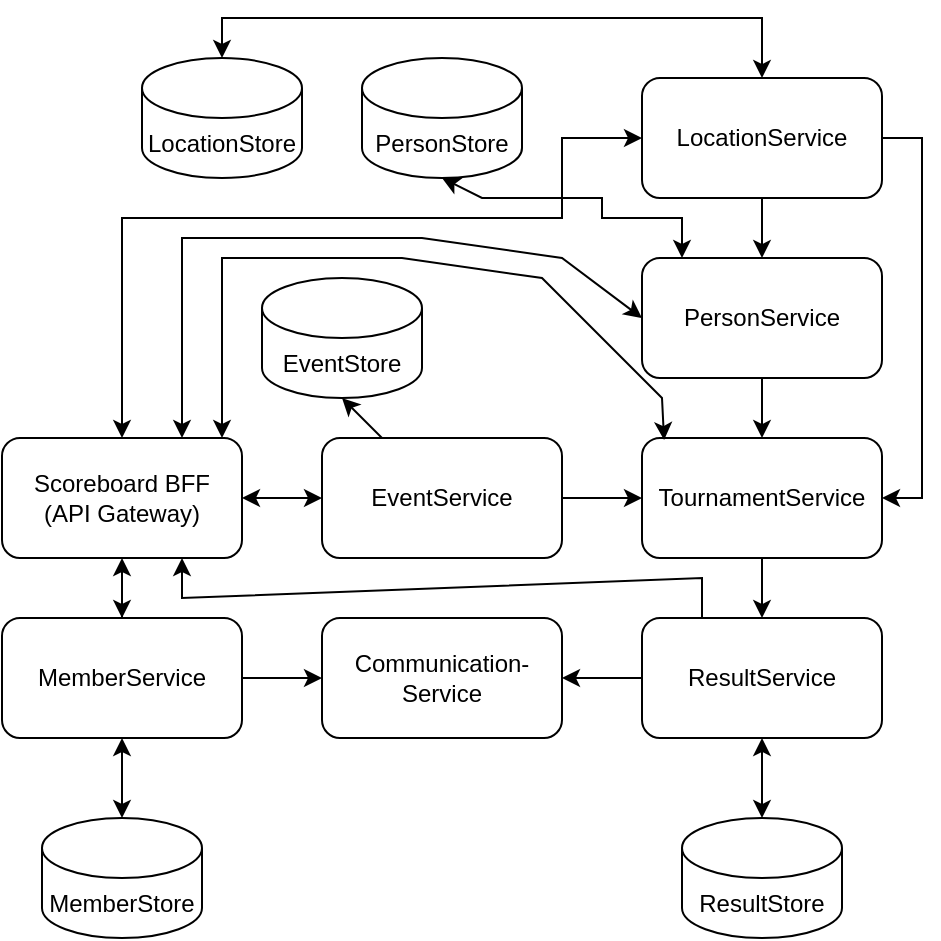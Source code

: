 <mxfile version="20.6.0" type="github">
  <diagram id="nEZYaVuY15sYD9cWiAjQ" name="Page-1">
    <mxGraphModel dx="1422" dy="780" grid="1" gridSize="10" guides="1" tooltips="1" connect="1" arrows="1" fold="1" page="1" pageScale="1" pageWidth="850" pageHeight="1100" math="0" shadow="0">
      <root>
        <mxCell id="0" />
        <mxCell id="1" parent="0" />
        <mxCell id="i61vDdcPnXX9wRgOhFNv-5" value="&lt;div&gt;Scoreboard BFF &lt;br&gt;&lt;/div&gt;&lt;div&gt;(API Gateway)&lt;/div&gt;" style="rounded=1;whiteSpace=wrap;html=1;" vertex="1" parent="1">
          <mxGeometry x="40" y="350" width="120" height="60" as="geometry" />
        </mxCell>
        <mxCell id="i61vDdcPnXX9wRgOhFNv-8" value="LocationService" style="rounded=1;whiteSpace=wrap;html=1;" vertex="1" parent="1">
          <mxGeometry x="360" y="170" width="120" height="60" as="geometry" />
        </mxCell>
        <mxCell id="i61vDdcPnXX9wRgOhFNv-9" value="MemberService" style="rounded=1;whiteSpace=wrap;html=1;" vertex="1" parent="1">
          <mxGeometry x="40" y="440" width="120" height="60" as="geometry" />
        </mxCell>
        <mxCell id="i61vDdcPnXX9wRgOhFNv-10" value="" style="endArrow=classic;startArrow=classic;html=1;rounded=0;entryX=0.5;entryY=1;entryDx=0;entryDy=0;" edge="1" parent="1" target="i61vDdcPnXX9wRgOhFNv-5">
          <mxGeometry width="50" height="50" relative="1" as="geometry">
            <mxPoint x="100" y="440" as="sourcePoint" />
            <mxPoint x="450" y="370" as="targetPoint" />
            <Array as="points">
              <mxPoint x="100" y="430" />
              <mxPoint x="100" y="440" />
            </Array>
          </mxGeometry>
        </mxCell>
        <mxCell id="i61vDdcPnXX9wRgOhFNv-14" value="PersonService" style="rounded=1;whiteSpace=wrap;html=1;" vertex="1" parent="1">
          <mxGeometry x="360" y="260" width="120" height="60" as="geometry" />
        </mxCell>
        <mxCell id="i61vDdcPnXX9wRgOhFNv-15" value="TournamentService" style="rounded=1;whiteSpace=wrap;html=1;" vertex="1" parent="1">
          <mxGeometry x="360" y="350" width="120" height="60" as="geometry" />
        </mxCell>
        <mxCell id="i61vDdcPnXX9wRgOhFNv-16" value="ResultService" style="rounded=1;whiteSpace=wrap;html=1;" vertex="1" parent="1">
          <mxGeometry x="360" y="440" width="120" height="60" as="geometry" />
        </mxCell>
        <mxCell id="i61vDdcPnXX9wRgOhFNv-20" value="EventService" style="rounded=1;whiteSpace=wrap;html=1;" vertex="1" parent="1">
          <mxGeometry x="200" y="350" width="120" height="60" as="geometry" />
        </mxCell>
        <mxCell id="i61vDdcPnXX9wRgOhFNv-21" value="" style="endArrow=classic;startArrow=classic;html=1;rounded=0;exitX=1;exitY=0.5;exitDx=0;exitDy=0;" edge="1" parent="1" source="i61vDdcPnXX9wRgOhFNv-5">
          <mxGeometry width="50" height="50" relative="1" as="geometry">
            <mxPoint x="400" y="420" as="sourcePoint" />
            <mxPoint x="200" y="380" as="targetPoint" />
            <Array as="points" />
          </mxGeometry>
        </mxCell>
        <mxCell id="i61vDdcPnXX9wRgOhFNv-25" value="MemberStore" style="shape=cylinder3;whiteSpace=wrap;html=1;boundedLbl=1;backgroundOutline=1;size=15;" vertex="1" parent="1">
          <mxGeometry x="60" y="540" width="80" height="60" as="geometry" />
        </mxCell>
        <mxCell id="i61vDdcPnXX9wRgOhFNv-26" value="LocationStore" style="shape=cylinder3;whiteSpace=wrap;html=1;boundedLbl=1;backgroundOutline=1;size=15;" vertex="1" parent="1">
          <mxGeometry x="110" y="160" width="80" height="60" as="geometry" />
        </mxCell>
        <mxCell id="i61vDdcPnXX9wRgOhFNv-27" value="" style="endArrow=classic;startArrow=classic;html=1;rounded=0;entryX=0.5;entryY=1;entryDx=0;entryDy=0;exitX=0.5;exitY=0;exitDx=0;exitDy=0;exitPerimeter=0;" edge="1" parent="1" source="i61vDdcPnXX9wRgOhFNv-25" target="i61vDdcPnXX9wRgOhFNv-9">
          <mxGeometry width="50" height="50" relative="1" as="geometry">
            <mxPoint x="60" y="600" as="sourcePoint" />
            <mxPoint x="110" y="550" as="targetPoint" />
            <Array as="points">
              <mxPoint x="100" y="520" />
            </Array>
          </mxGeometry>
        </mxCell>
        <mxCell id="i61vDdcPnXX9wRgOhFNv-30" value="" style="endArrow=classic;html=1;rounded=0;entryX=0;entryY=0.5;entryDx=0;entryDy=0;exitX=1;exitY=0.5;exitDx=0;exitDy=0;" edge="1" parent="1" source="i61vDdcPnXX9wRgOhFNv-20" target="i61vDdcPnXX9wRgOhFNv-15">
          <mxGeometry width="50" height="50" relative="1" as="geometry">
            <mxPoint x="360" y="450" as="sourcePoint" />
            <mxPoint x="450" y="370" as="targetPoint" />
          </mxGeometry>
        </mxCell>
        <mxCell id="i61vDdcPnXX9wRgOhFNv-31" value="" style="endArrow=classic;html=1;rounded=0;entryX=0.5;entryY=0;entryDx=0;entryDy=0;exitX=0.5;exitY=1;exitDx=0;exitDy=0;" edge="1" parent="1" source="i61vDdcPnXX9wRgOhFNv-15" target="i61vDdcPnXX9wRgOhFNv-16">
          <mxGeometry width="50" height="50" relative="1" as="geometry">
            <mxPoint x="400" y="420" as="sourcePoint" />
            <mxPoint x="450" y="370" as="targetPoint" />
          </mxGeometry>
        </mxCell>
        <mxCell id="i61vDdcPnXX9wRgOhFNv-32" value="ResultStore" style="shape=cylinder3;whiteSpace=wrap;html=1;boundedLbl=1;backgroundOutline=1;size=15;" vertex="1" parent="1">
          <mxGeometry x="380" y="540" width="80" height="60" as="geometry" />
        </mxCell>
        <mxCell id="i61vDdcPnXX9wRgOhFNv-36" value="" style="endArrow=classic;startArrow=classic;html=1;rounded=0;entryX=0.092;entryY=0.017;entryDx=0;entryDy=0;entryPerimeter=0;" edge="1" parent="1" target="i61vDdcPnXX9wRgOhFNv-15">
          <mxGeometry width="50" height="50" relative="1" as="geometry">
            <mxPoint x="150" y="350" as="sourcePoint" />
            <mxPoint x="460" y="290" as="targetPoint" />
            <Array as="points">
              <mxPoint x="150" y="340" />
              <mxPoint x="150" y="330" />
              <mxPoint x="150" y="260" />
              <mxPoint x="240" y="260" />
              <mxPoint x="310" y="270" />
              <mxPoint x="370" y="330" />
            </Array>
          </mxGeometry>
        </mxCell>
        <mxCell id="i61vDdcPnXX9wRgOhFNv-39" value="" style="endArrow=classic;startArrow=classic;html=1;rounded=0;exitX=0.75;exitY=0;exitDx=0;exitDy=0;entryX=0;entryY=0.5;entryDx=0;entryDy=0;" edge="1" parent="1" source="i61vDdcPnXX9wRgOhFNv-5" target="i61vDdcPnXX9wRgOhFNv-14">
          <mxGeometry width="50" height="50" relative="1" as="geometry">
            <mxPoint x="400" y="420" as="sourcePoint" />
            <mxPoint x="450" y="370" as="targetPoint" />
            <Array as="points">
              <mxPoint x="130" y="250" />
              <mxPoint x="250" y="250" />
              <mxPoint x="320" y="260" />
            </Array>
          </mxGeometry>
        </mxCell>
        <mxCell id="i61vDdcPnXX9wRgOhFNv-40" value="PersonStore" style="shape=cylinder3;whiteSpace=wrap;html=1;boundedLbl=1;backgroundOutline=1;size=15;" vertex="1" parent="1">
          <mxGeometry x="220" y="160" width="80" height="60" as="geometry" />
        </mxCell>
        <mxCell id="i61vDdcPnXX9wRgOhFNv-43" value="" style="endArrow=classic;startArrow=classic;html=1;rounded=0;exitX=0.5;exitY=0;exitDx=0;exitDy=0;entryX=0;entryY=0.5;entryDx=0;entryDy=0;" edge="1" parent="1" source="i61vDdcPnXX9wRgOhFNv-5" target="i61vDdcPnXX9wRgOhFNv-8">
          <mxGeometry width="50" height="50" relative="1" as="geometry">
            <mxPoint x="400" y="420" as="sourcePoint" />
            <mxPoint x="450" y="370" as="targetPoint" />
            <Array as="points">
              <mxPoint x="100" y="240" />
              <mxPoint x="220" y="240" />
              <mxPoint x="320" y="240" />
              <mxPoint x="320" y="200" />
            </Array>
          </mxGeometry>
        </mxCell>
        <mxCell id="i61vDdcPnXX9wRgOhFNv-44" value="Communication-Service" style="rounded=1;whiteSpace=wrap;html=1;" vertex="1" parent="1">
          <mxGeometry x="200" y="440" width="120" height="60" as="geometry" />
        </mxCell>
        <mxCell id="i61vDdcPnXX9wRgOhFNv-45" value="" style="endArrow=classic;html=1;rounded=0;exitX=0;exitY=0.5;exitDx=0;exitDy=0;entryX=1;entryY=0.5;entryDx=0;entryDy=0;" edge="1" parent="1" source="i61vDdcPnXX9wRgOhFNv-16" target="i61vDdcPnXX9wRgOhFNv-44">
          <mxGeometry width="50" height="50" relative="1" as="geometry">
            <mxPoint x="400" y="420" as="sourcePoint" />
            <mxPoint x="450" y="370" as="targetPoint" />
          </mxGeometry>
        </mxCell>
        <mxCell id="i61vDdcPnXX9wRgOhFNv-46" value="" style="endArrow=classic;html=1;rounded=0;exitX=1;exitY=0.5;exitDx=0;exitDy=0;entryX=0;entryY=0.5;entryDx=0;entryDy=0;" edge="1" parent="1" source="i61vDdcPnXX9wRgOhFNv-9" target="i61vDdcPnXX9wRgOhFNv-44">
          <mxGeometry width="50" height="50" relative="1" as="geometry">
            <mxPoint x="400" y="420" as="sourcePoint" />
            <mxPoint x="450" y="370" as="targetPoint" />
          </mxGeometry>
        </mxCell>
        <mxCell id="i61vDdcPnXX9wRgOhFNv-47" value="" style="endArrow=classic;html=1;rounded=0;exitX=0.25;exitY=0;exitDx=0;exitDy=0;entryX=0.75;entryY=1;entryDx=0;entryDy=0;" edge="1" parent="1" source="i61vDdcPnXX9wRgOhFNv-16" target="i61vDdcPnXX9wRgOhFNv-5">
          <mxGeometry width="50" height="50" relative="1" as="geometry">
            <mxPoint x="400" y="420" as="sourcePoint" />
            <mxPoint x="390" y="420" as="targetPoint" />
            <Array as="points">
              <mxPoint x="390" y="420" />
              <mxPoint x="130" y="430" />
            </Array>
          </mxGeometry>
        </mxCell>
        <mxCell id="i61vDdcPnXX9wRgOhFNv-48" value="" style="endArrow=classic;html=1;rounded=0;entryX=0.5;entryY=0;entryDx=0;entryDy=0;exitX=0.5;exitY=1;exitDx=0;exitDy=0;" edge="1" parent="1" source="i61vDdcPnXX9wRgOhFNv-14" target="i61vDdcPnXX9wRgOhFNv-15">
          <mxGeometry width="50" height="50" relative="1" as="geometry">
            <mxPoint x="540" y="380" as="sourcePoint" />
            <mxPoint x="430" y="450" as="targetPoint" />
          </mxGeometry>
        </mxCell>
        <mxCell id="i61vDdcPnXX9wRgOhFNv-49" value="" style="endArrow=classic;html=1;rounded=0;entryX=0.5;entryY=0;entryDx=0;entryDy=0;exitX=0.5;exitY=1;exitDx=0;exitDy=0;" edge="1" parent="1" source="i61vDdcPnXX9wRgOhFNv-8" target="i61vDdcPnXX9wRgOhFNv-14">
          <mxGeometry width="50" height="50" relative="1" as="geometry">
            <mxPoint x="430" y="330" as="sourcePoint" />
            <mxPoint x="430" y="360" as="targetPoint" />
            <Array as="points" />
          </mxGeometry>
        </mxCell>
        <mxCell id="i61vDdcPnXX9wRgOhFNv-51" value="" style="endArrow=classic;startArrow=classic;html=1;rounded=0;exitX=0.5;exitY=0;exitDx=0;exitDy=0;exitPerimeter=0;" edge="1" parent="1" source="i61vDdcPnXX9wRgOhFNv-32" target="i61vDdcPnXX9wRgOhFNv-16">
          <mxGeometry width="50" height="50" relative="1" as="geometry">
            <mxPoint x="400" y="420" as="sourcePoint" />
            <mxPoint x="450" y="370" as="targetPoint" />
          </mxGeometry>
        </mxCell>
        <mxCell id="i61vDdcPnXX9wRgOhFNv-53" value="" style="endArrow=classic;startArrow=classic;html=1;rounded=0;exitX=0.5;exitY=1;exitDx=0;exitDy=0;exitPerimeter=0;" edge="1" parent="1" source="i61vDdcPnXX9wRgOhFNv-40">
          <mxGeometry width="50" height="50" relative="1" as="geometry">
            <mxPoint x="260" y="230" as="sourcePoint" />
            <mxPoint x="380" y="260" as="targetPoint" />
            <Array as="points">
              <mxPoint x="280" y="230" />
              <mxPoint x="320" y="230" />
              <mxPoint x="340" y="230" />
              <mxPoint x="340" y="240" />
              <mxPoint x="380" y="240" />
              <mxPoint x="380" y="260" />
            </Array>
          </mxGeometry>
        </mxCell>
        <mxCell id="i61vDdcPnXX9wRgOhFNv-54" value="" style="endArrow=classic;startArrow=classic;html=1;rounded=0;exitX=0.5;exitY=0;exitDx=0;exitDy=0;exitPerimeter=0;entryX=0.5;entryY=0;entryDx=0;entryDy=0;" edge="1" parent="1" source="i61vDdcPnXX9wRgOhFNv-26" target="i61vDdcPnXX9wRgOhFNv-8">
          <mxGeometry width="50" height="50" relative="1" as="geometry">
            <mxPoint x="400" y="420" as="sourcePoint" />
            <mxPoint x="610" y="290" as="targetPoint" />
            <Array as="points">
              <mxPoint x="150" y="140" />
              <mxPoint x="420" y="140" />
            </Array>
          </mxGeometry>
        </mxCell>
        <mxCell id="i61vDdcPnXX9wRgOhFNv-56" value="" style="endArrow=classic;html=1;rounded=0;entryX=1;entryY=0.5;entryDx=0;entryDy=0;exitX=1;exitY=0.5;exitDx=0;exitDy=0;" edge="1" parent="1" source="i61vDdcPnXX9wRgOhFNv-8" target="i61vDdcPnXX9wRgOhFNv-15">
          <mxGeometry width="50" height="50" relative="1" as="geometry">
            <mxPoint x="500" y="200" as="sourcePoint" />
            <mxPoint x="530" y="370" as="targetPoint" />
            <Array as="points">
              <mxPoint x="500" y="200" />
              <mxPoint x="500" y="380" />
            </Array>
          </mxGeometry>
        </mxCell>
        <mxCell id="i61vDdcPnXX9wRgOhFNv-57" value="EventStore" style="shape=cylinder3;whiteSpace=wrap;html=1;boundedLbl=1;backgroundOutline=1;size=15;" vertex="1" parent="1">
          <mxGeometry x="170" y="270" width="80" height="60" as="geometry" />
        </mxCell>
        <mxCell id="i61vDdcPnXX9wRgOhFNv-60" value="" style="endArrow=classic;html=1;rounded=0;exitX=0.25;exitY=0;exitDx=0;exitDy=0;entryX=0.5;entryY=1;entryDx=0;entryDy=0;entryPerimeter=0;" edge="1" parent="1" source="i61vDdcPnXX9wRgOhFNv-20" target="i61vDdcPnXX9wRgOhFNv-57">
          <mxGeometry width="50" height="50" relative="1" as="geometry">
            <mxPoint x="400" y="420" as="sourcePoint" />
            <mxPoint x="450" y="370" as="targetPoint" />
          </mxGeometry>
        </mxCell>
      </root>
    </mxGraphModel>
  </diagram>
</mxfile>
